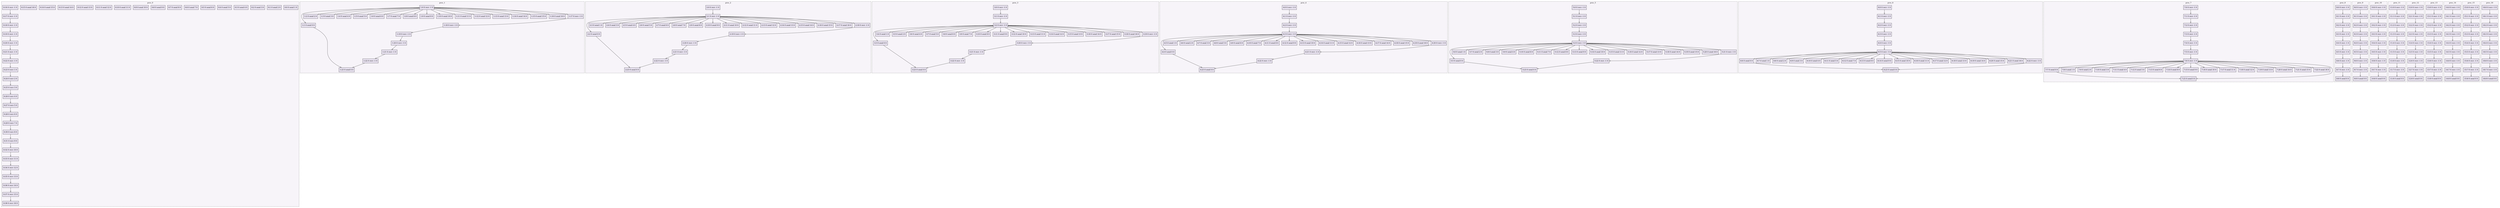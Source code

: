 digraph{node[shape=record style=filled colorscheme=purd9 fillcolor=2];subgraph cluster0{style=dashed;colorscheme=purd9;bgcolor=1;edge[arrowhead=empty];label=proc_0;0[label="0:0 0 send 1 0"];1[label="0:1 0 send 2 0"];2[label="0:2 0 send 3 0"];3[label="0:3 0 send 4 0"];4[label="0:4 0 send 5 0"];5[label="0:5 0 send 6 0"];6[label="0:6 0 send 7 0"];7[label="0:7 0 send 8 0"];8[label="0:8 0 send 9 0"];9[label="0:9 0 send 10 0"];10[label="0:10 0 send 11 0"];11[label="0:11 0 send 12 0"];12[label="0:12 0 send 13 0"];13[label="0:13 0 send 14 0"];14[label="0:14 0 send 15 0"];15[label="0:15 0 send 16 0"];16[label="0:16 0 recv -1 0"];17[label="0:17 0 recv -1 0"];18[label="0:18 0 recv -1 0"];19[label="0:19 0 recv -1 0"];20[label="0:20 0 recv -1 0"];21[label="0:21 0 recv -1 0"];22[label="0:22 0 recv -1 0"];23[label="0:23 0 recv 1 0"];24[label="0:24 0 recv 2 0"];25[label="0:25 0 recv 3 0"];26[label="0:26 0 recv 4 0"];27[label="0:27 0 recv 5 0"];28[label="0:28 0 recv 6 0"];29[label="0:29 0 recv 7 0"];30[label="0:30 0 recv 8 0"];31[label="0:31 0 recv 9 0"];32[label="0:32 0 recv 10 0"];33[label="0:33 0 recv 11 0"];34[label="0:34 0 recv 12 0"];35[label="0:35 0 recv 13 0"];36[label="0:36 0 recv 14 0"];37[label="0:37 0 recv 15 0"];38[label="0:38 0 recv 16 0"];16->17;17->18;18->19;19->20;20->21;21->22;22->23;23->24;24->25;25->26;26->27;27->28;28->29;29->30;30->31;31->32;32->33;33->34;34->35;35->36;36->37;37->38;}subgraph cluster1{style=dashed;colorscheme=purd9;bgcolor=1;edge[arrowhead=empty];label=proc_1;39[label="1:0 0 recv -1 0"];40[label="1:1 0 send 0 0"];41[label="1:2 0 send 2 0"];42[label="1:3 0 send 3 0"];43[label="1:4 0 send 4 0"];44[label="1:5 0 send 5 0"];45[label="1:6 0 send 6 0"];46[label="1:7 0 send 7 0"];47[label="1:8 0 send 8 0"];48[label="1:9 0 send 9 0"];49[label="1:10 0 send 10 0"];50[label="1:11 0 send 11 0"];51[label="1:12 0 send 12 0"];52[label="1:13 0 send 13 0"];53[label="1:14 0 send 14 0"];54[label="1:15 0 send 15 0"];55[label="1:16 0 send 16 0"];56[label="1:17 0 recv -1 0"];57[label="1:18 0 recv -1 0"];58[label="1:19 0 recv -1 0"];59[label="1:20 0 recv -1 0"];60[label="1:21 0 recv -1 0"];61[label="1:22 0 recv -1 0"];62[label="1:23 0 send 0 0"];39->40;39->41;39->42;39->43;39->44;39->45;39->46;39->47;39->48;39->49;39->50;39->51;39->52;39->53;39->54;39->55;39->56;56->57;57->58;58->59;59->60;60->61;61->62;40->62;}subgraph cluster2{style=dashed;colorscheme=purd9;bgcolor=1;edge[arrowhead=empty];label=proc_2;63[label="2:0 0 recv -1 0"];64[label="2:1 0 recv -1 0"];65[label="2:2 0 send 0 0"];66[label="2:3 0 send 1 0"];67[label="2:4 0 send 3 0"];68[label="2:5 0 send 4 0"];69[label="2:6 0 send 5 0"];70[label="2:7 0 send 6 0"];71[label="2:8 0 send 7 0"];72[label="2:9 0 send 8 0"];73[label="2:10 0 send 9 0"];74[label="2:11 0 send 10 0"];75[label="2:12 0 send 11 0"];76[label="2:13 0 send 12 0"];77[label="2:14 0 send 13 0"];78[label="2:15 0 send 14 0"];79[label="2:16 0 send 15 0"];80[label="2:17 0 send 16 0"];81[label="2:18 0 recv -1 0"];82[label="2:19 0 recv -1 0"];83[label="2:20 0 recv -1 0"];84[label="2:21 0 recv -1 0"];85[label="2:22 0 recv -1 0"];86[label="2:23 0 send 0 0"];63->64;64->65;64->66;64->67;64->68;64->69;64->70;64->71;64->72;64->73;64->74;64->75;64->76;64->77;64->78;64->79;64->80;64->81;81->82;82->83;83->84;84->85;85->86;65->86;}subgraph cluster3{style=dashed;colorscheme=purd9;bgcolor=1;edge[arrowhead=empty];label=proc_3;87[label="3:0 0 recv -1 0"];88[label="3:1 0 recv -1 0"];89[label="3:2 0 recv -1 0"];90[label="3:3 0 send 0 0"];91[label="3:4 0 send 1 0"];92[label="3:5 0 send 2 0"];93[label="3:6 0 send 4 0"];94[label="3:7 0 send 5 0"];95[label="3:8 0 send 6 0"];96[label="3:9 0 send 7 0"];97[label="3:10 0 send 8 0"];98[label="3:11 0 send 9 0"];99[label="3:12 0 send 10 0"];100[label="3:13 0 send 11 0"];101[label="3:14 0 send 12 0"];102[label="3:15 0 send 13 0"];103[label="3:16 0 send 14 0"];104[label="3:17 0 send 15 0"];105[label="3:18 0 send 16 0"];106[label="3:19 0 recv -1 0"];107[label="3:20 0 recv -1 0"];108[label="3:21 0 recv -1 0"];109[label="3:22 0 recv -1 0"];110[label="3:23 0 send 0 0"];87->88;88->89;89->90;89->91;89->92;89->93;89->94;89->95;89->96;89->97;89->98;89->99;89->100;89->101;89->102;89->103;89->104;89->105;89->106;106->107;107->108;108->109;109->110;90->110;}subgraph cluster4{style=dashed;colorscheme=purd9;bgcolor=1;edge[arrowhead=empty];label=proc_4;111[label="4:0 0 recv -1 0"];112[label="4:1 0 recv -1 0"];113[label="4:2 0 recv -1 0"];114[label="4:3 0 recv -1 0"];115[label="4:4 0 send 0 0"];116[label="4:5 0 send 1 0"];117[label="4:6 0 send 2 0"];118[label="4:7 0 send 3 0"];119[label="4:8 0 send 5 0"];120[label="4:9 0 send 6 0"];121[label="4:10 0 send 7 0"];122[label="4:11 0 send 8 0"];123[label="4:12 0 send 9 0"];124[label="4:13 0 send 10 0"];125[label="4:14 0 send 11 0"];126[label="4:15 0 send 12 0"];127[label="4:16 0 send 13 0"];128[label="4:17 0 send 14 0"];129[label="4:18 0 send 15 0"];130[label="4:19 0 send 16 0"];131[label="4:20 0 recv -1 0"];132[label="4:21 0 recv -1 0"];133[label="4:22 0 recv -1 0"];134[label="4:23 0 send 0 0"];111->112;112->113;113->114;114->115;114->116;114->117;114->118;114->119;114->120;114->121;114->122;114->123;114->124;114->125;114->126;114->127;114->128;114->129;114->130;114->131;131->132;132->133;133->134;115->134;}subgraph cluster5{style=dashed;colorscheme=purd9;bgcolor=1;edge[arrowhead=empty];label=proc_5;135[label="5:0 0 recv -1 0"];136[label="5:1 0 recv -1 0"];137[label="5:2 0 recv -1 0"];138[label="5:3 0 recv -1 0"];139[label="5:4 0 recv -1 0"];140[label="5:5 0 send 0 0"];141[label="5:6 0 send 1 0"];142[label="5:7 0 send 2 0"];143[label="5:8 0 send 3 0"];144[label="5:9 0 send 4 0"];145[label="5:10 0 send 6 0"];146[label="5:11 0 send 7 0"];147[label="5:12 0 send 8 0"];148[label="5:13 0 send 9 0"];149[label="5:14 0 send 10 0"];150[label="5:15 0 send 11 0"];151[label="5:16 0 send 12 0"];152[label="5:17 0 send 13 0"];153[label="5:18 0 send 14 0"];154[label="5:19 0 send 15 0"];155[label="5:20 0 send 16 0"];156[label="5:21 0 recv -1 0"];157[label="5:22 0 recv -1 0"];158[label="5:23 0 send 0 0"];135->136;136->137;137->138;138->139;139->140;139->141;139->142;139->143;139->144;139->145;139->146;139->147;139->148;139->149;139->150;139->151;139->152;139->153;139->154;139->155;139->156;156->157;157->158;140->158;}subgraph cluster6{style=dashed;colorscheme=purd9;bgcolor=1;edge[arrowhead=empty];label=proc_6;159[label="6:0 0 recv -1 0"];160[label="6:1 0 recv -1 0"];161[label="6:2 0 recv -1 0"];162[label="6:3 0 recv -1 0"];163[label="6:4 0 recv -1 0"];164[label="6:5 0 recv -1 0"];165[label="6:6 0 send 0 0"];166[label="6:7 0 send 1 0"];167[label="6:8 0 send 2 0"];168[label="6:9 0 send 3 0"];169[label="6:10 0 send 4 0"];170[label="6:11 0 send 5 0"];171[label="6:12 0 send 7 0"];172[label="6:13 0 send 8 0"];173[label="6:14 0 send 9 0"];174[label="6:15 0 send 10 0"];175[label="6:16 0 send 11 0"];176[label="6:17 0 send 12 0"];177[label="6:18 0 send 13 0"];178[label="6:19 0 send 14 0"];179[label="6:20 0 send 15 0"];180[label="6:21 0 send 16 0"];181[label="6:22 0 recv -1 0"];182[label="6:23 0 send 0 0"];159->160;160->161;161->162;162->163;163->164;164->165;164->166;164->167;164->168;164->169;164->170;164->171;164->172;164->173;164->174;164->175;164->176;164->177;164->178;164->179;164->180;164->181;181->182;165->182;}subgraph cluster7{style=dashed;colorscheme=purd9;bgcolor=1;edge[arrowhead=empty];label=proc_7;183[label="7:0 0 recv -1 0"];184[label="7:1 0 recv -1 0"];185[label="7:2 0 recv -1 0"];186[label="7:3 0 recv -1 0"];187[label="7:4 0 recv -1 0"];188[label="7:5 0 recv -1 0"];189[label="7:6 0 recv -1 0"];190[label="7:7 0 send 0 0"];191[label="7:8 0 send 1 0"];192[label="7:9 0 send 2 0"];193[label="7:10 0 send 3 0"];194[label="7:11 0 send 4 0"];195[label="7:12 0 send 5 0"];196[label="7:13 0 send 6 0"];197[label="7:14 0 send 8 0"];198[label="7:15 0 send 9 0"];199[label="7:16 0 send 10 0"];200[label="7:17 0 send 11 0"];201[label="7:18 0 send 12 0"];202[label="7:19 0 send 13 0"];203[label="7:20 0 send 14 0"];204[label="7:21 0 send 15 0"];205[label="7:22 0 send 16 0"];206[label="7:23 0 send 0 0"];183->184;184->185;185->186;186->187;187->188;188->189;189->190;189->191;189->192;189->193;189->194;189->195;189->196;189->197;189->198;189->199;189->200;189->201;189->202;189->203;189->204;189->205;190->206;189->206;}subgraph cluster8{style=dashed;colorscheme=purd9;bgcolor=1;edge[arrowhead=empty];label=proc_8;207[label="8:0 0 recv -1 0"];208[label="8:1 0 recv -1 0"];209[label="8:2 0 recv -1 0"];210[label="8:3 0 recv -1 0"];211[label="8:4 0 recv -1 0"];212[label="8:5 0 recv -1 0"];213[label="8:6 0 recv -1 0"];214[label="8:7 0 recv -1 0"];215[label="8:8 0 send 0 0"];207->208;208->209;209->210;210->211;211->212;212->213;213->214;214->215;}subgraph cluster9{style=dashed;colorscheme=purd9;bgcolor=1;edge[arrowhead=empty];label=proc_9;216[label="9:0 0 recv -1 0"];217[label="9:1 0 recv -1 0"];218[label="9:2 0 recv -1 0"];219[label="9:3 0 recv -1 0"];220[label="9:4 0 recv -1 0"];221[label="9:5 0 recv -1 0"];222[label="9:6 0 recv -1 0"];223[label="9:7 0 recv -1 0"];224[label="9:8 0 send 0 0"];216->217;217->218;218->219;219->220;220->221;221->222;222->223;223->224;}subgraph cluster10{style=dashed;colorscheme=purd9;bgcolor=1;edge[arrowhead=empty];label=proc_10;225[label="10:0 0 recv -1 0"];226[label="10:1 0 recv -1 0"];227[label="10:2 0 recv -1 0"];228[label="10:3 0 recv -1 0"];229[label="10:4 0 recv -1 0"];230[label="10:5 0 recv -1 0"];231[label="10:6 0 recv -1 0"];232[label="10:7 0 recv -1 0"];233[label="10:8 0 send 0 0"];225->226;226->227;227->228;228->229;229->230;230->231;231->232;232->233;}subgraph cluster11{style=dashed;colorscheme=purd9;bgcolor=1;edge[arrowhead=empty];label=proc_11;234[label="11:0 0 recv -1 0"];235[label="11:1 0 recv -1 0"];236[label="11:2 0 recv -1 0"];237[label="11:3 0 recv -1 0"];238[label="11:4 0 recv -1 0"];239[label="11:5 0 recv -1 0"];240[label="11:6 0 recv -1 0"];241[label="11:7 0 recv -1 0"];242[label="11:8 0 send 0 0"];234->235;235->236;236->237;237->238;238->239;239->240;240->241;241->242;}subgraph cluster12{style=dashed;colorscheme=purd9;bgcolor=1;edge[arrowhead=empty];label=proc_12;243[label="12:0 0 recv -1 0"];244[label="12:1 0 recv -1 0"];245[label="12:2 0 recv -1 0"];246[label="12:3 0 recv -1 0"];247[label="12:4 0 recv -1 0"];248[label="12:5 0 recv -1 0"];249[label="12:6 0 recv -1 0"];250[label="12:7 0 recv -1 0"];251[label="12:8 0 send 0 0"];243->244;244->245;245->246;246->247;247->248;248->249;249->250;250->251;}subgraph cluster13{style=dashed;colorscheme=purd9;bgcolor=1;edge[arrowhead=empty];label=proc_13;252[label="13:0 0 recv -1 0"];253[label="13:1 0 recv -1 0"];254[label="13:2 0 recv -1 0"];255[label="13:3 0 recv -1 0"];256[label="13:4 0 recv -1 0"];257[label="13:5 0 recv -1 0"];258[label="13:6 0 recv -1 0"];259[label="13:7 0 recv -1 0"];260[label="13:8 0 send 0 0"];252->253;253->254;254->255;255->256;256->257;257->258;258->259;259->260;}subgraph cluster14{style=dashed;colorscheme=purd9;bgcolor=1;edge[arrowhead=empty];label=proc_14;261[label="14:0 0 recv -1 0"];262[label="14:1 0 recv -1 0"];263[label="14:2 0 recv -1 0"];264[label="14:3 0 recv -1 0"];265[label="14:4 0 recv -1 0"];266[label="14:5 0 recv -1 0"];267[label="14:6 0 recv -1 0"];268[label="14:7 0 recv -1 0"];269[label="14:8 0 send 0 0"];261->262;262->263;263->264;264->265;265->266;266->267;267->268;268->269;}subgraph cluster15{style=dashed;colorscheme=purd9;bgcolor=1;edge[arrowhead=empty];label=proc_15;270[label="15:0 0 recv -1 0"];271[label="15:1 0 recv -1 0"];272[label="15:2 0 recv -1 0"];273[label="15:3 0 recv -1 0"];274[label="15:4 0 recv -1 0"];275[label="15:5 0 recv -1 0"];276[label="15:6 0 recv -1 0"];277[label="15:7 0 recv -1 0"];278[label="15:8 0 send 0 0"];270->271;271->272;272->273;273->274;274->275;275->276;276->277;277->278;}subgraph cluster16{style=dashed;colorscheme=purd9;bgcolor=1;edge[arrowhead=empty];label=proc_16;279[label="16:0 0 recv -1 0"];280[label="16:1 0 recv -1 0"];281[label="16:2 0 recv -1 0"];282[label="16:3 0 recv -1 0"];283[label="16:4 0 recv -1 0"];284[label="16:5 0 recv -1 0"];285[label="16:6 0 recv -1 0"];286[label="16:7 0 recv -1 0"];287[label="16:8 0 send 0 0"];279->280;280->281;281->282;282->283;283->284;284->285;285->286;286->287;}}